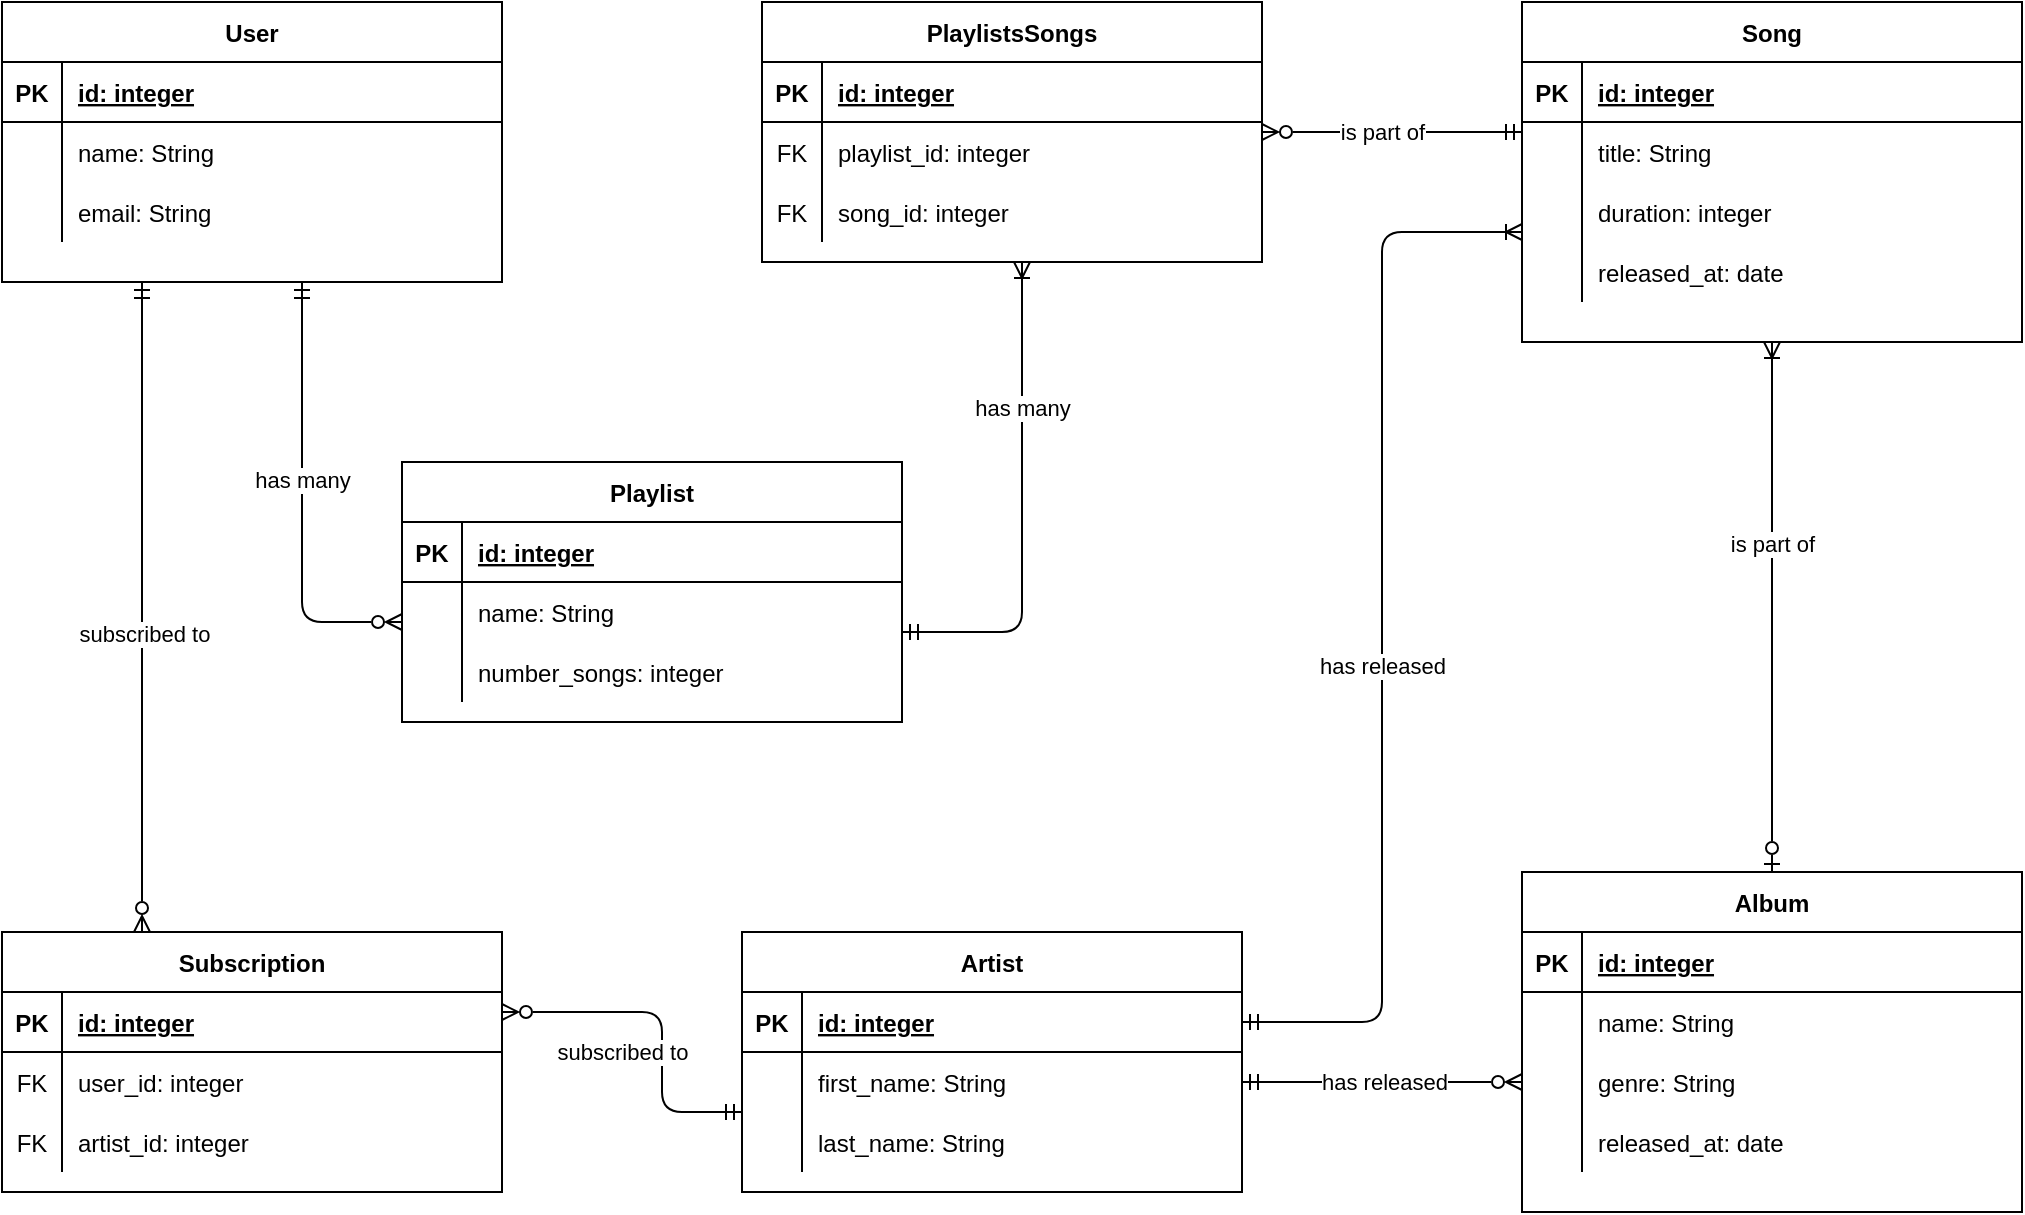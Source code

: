 <mxfile version="20.0.1" type="device"><diagram id="R2lEEEUBdFMjLlhIrx00" name="Page-1"><mxGraphModel dx="942" dy="2177" grid="1" gridSize="10" guides="1" tooltips="1" connect="1" arrows="1" fold="1" page="1" pageScale="1" pageWidth="1169" pageHeight="827" math="0" shadow="0" extFonts="Permanent Marker^https://fonts.googleapis.com/css?family=Permanent+Marker"><root><mxCell id="0"/><mxCell id="1" parent="0"/><mxCell id="C-vyLk0tnHw3VtMMgP7b-12" value="" style="edgeStyle=orthogonalEdgeStyle;endArrow=ERmandOne;startArrow=ERoneToMany;endFill=0;startFill=0;" parent="1" source="kV8Sdbw9ugMpXyiKOWTm-10" target="C-vyLk0tnHw3VtMMgP7b-14" edge="1"><mxGeometry width="100" height="100" relative="1" as="geometry"><mxPoint x="450" y="220" as="sourcePoint"/><mxPoint x="510" y="245" as="targetPoint"/><Array as="points"><mxPoint x="830" y="190"/><mxPoint x="830" y="585"/></Array></mxGeometry></mxCell><mxCell id="kV8Sdbw9ugMpXyiKOWTm-1" value="has released" style="edgeLabel;html=1;align=center;verticalAlign=middle;resizable=0;points=[];" parent="C-vyLk0tnHw3VtMMgP7b-12" vertex="1" connectable="0"><mxGeometry x="0.071" relative="1" as="geometry"><mxPoint as="offset"/></mxGeometry></mxCell><mxCell id="C-vyLk0tnHw3VtMMgP7b-2" value="Song" style="shape=table;startSize=30;container=1;collapsible=1;childLayout=tableLayout;fixedRows=1;rowLines=0;fontStyle=1;align=center;resizeLast=1;" parent="1" vertex="1"><mxGeometry x="900" y="75" width="250" height="170" as="geometry"><mxRectangle x="510" y="50" width="60" height="30" as="alternateBounds"/></mxGeometry></mxCell><mxCell id="C-vyLk0tnHw3VtMMgP7b-3" value="" style="shape=partialRectangle;collapsible=0;dropTarget=0;pointerEvents=0;fillColor=none;points=[[0,0.5],[1,0.5]];portConstraint=eastwest;top=0;left=0;right=0;bottom=1;" parent="C-vyLk0tnHw3VtMMgP7b-2" vertex="1"><mxGeometry y="30" width="250" height="30" as="geometry"/></mxCell><mxCell id="C-vyLk0tnHw3VtMMgP7b-4" value="PK" style="shape=partialRectangle;overflow=hidden;connectable=0;fillColor=none;top=0;left=0;bottom=0;right=0;fontStyle=1;" parent="C-vyLk0tnHw3VtMMgP7b-3" vertex="1"><mxGeometry width="30" height="30" as="geometry"><mxRectangle width="30" height="30" as="alternateBounds"/></mxGeometry></mxCell><mxCell id="C-vyLk0tnHw3VtMMgP7b-5" value="id: integer" style="shape=partialRectangle;overflow=hidden;connectable=0;fillColor=none;top=0;left=0;bottom=0;right=0;align=left;spacingLeft=6;fontStyle=5;" parent="C-vyLk0tnHw3VtMMgP7b-3" vertex="1"><mxGeometry x="30" width="220" height="30" as="geometry"><mxRectangle width="220" height="30" as="alternateBounds"/></mxGeometry></mxCell><mxCell id="C-vyLk0tnHw3VtMMgP7b-6" value="" style="shape=partialRectangle;collapsible=0;dropTarget=0;pointerEvents=0;fillColor=none;points=[[0,0.5],[1,0.5]];portConstraint=eastwest;top=0;left=0;right=0;bottom=0;" parent="C-vyLk0tnHw3VtMMgP7b-2" vertex="1"><mxGeometry y="60" width="250" height="30" as="geometry"/></mxCell><mxCell id="C-vyLk0tnHw3VtMMgP7b-7" value="" style="shape=partialRectangle;overflow=hidden;connectable=0;fillColor=none;top=0;left=0;bottom=0;right=0;" parent="C-vyLk0tnHw3VtMMgP7b-6" vertex="1"><mxGeometry width="30" height="30" as="geometry"><mxRectangle width="30" height="30" as="alternateBounds"/></mxGeometry></mxCell><mxCell id="C-vyLk0tnHw3VtMMgP7b-8" value="title: String" style="shape=partialRectangle;overflow=hidden;connectable=0;fillColor=none;top=0;left=0;bottom=0;right=0;align=left;spacingLeft=6;" parent="C-vyLk0tnHw3VtMMgP7b-6" vertex="1"><mxGeometry x="30" width="220" height="30" as="geometry"><mxRectangle width="220" height="30" as="alternateBounds"/></mxGeometry></mxCell><mxCell id="kV8Sdbw9ugMpXyiKOWTm-10" style="shape=partialRectangle;collapsible=0;dropTarget=0;pointerEvents=0;fillColor=none;points=[[0,0.5],[1,0.5]];portConstraint=eastwest;top=0;left=0;right=0;bottom=0;" parent="C-vyLk0tnHw3VtMMgP7b-2" vertex="1"><mxGeometry y="90" width="250" height="30" as="geometry"/></mxCell><mxCell id="kV8Sdbw9ugMpXyiKOWTm-11" style="shape=partialRectangle;overflow=hidden;connectable=0;fillColor=none;top=0;left=0;bottom=0;right=0;" parent="kV8Sdbw9ugMpXyiKOWTm-10" vertex="1"><mxGeometry width="30" height="30" as="geometry"><mxRectangle width="30" height="30" as="alternateBounds"/></mxGeometry></mxCell><mxCell id="kV8Sdbw9ugMpXyiKOWTm-12" value="duration: integer" style="shape=partialRectangle;overflow=hidden;connectable=0;fillColor=none;top=0;left=0;bottom=0;right=0;align=left;spacingLeft=6;" parent="kV8Sdbw9ugMpXyiKOWTm-10" vertex="1"><mxGeometry x="30" width="220" height="30" as="geometry"><mxRectangle width="220" height="30" as="alternateBounds"/></mxGeometry></mxCell><mxCell id="kV8Sdbw9ugMpXyiKOWTm-13" style="shape=partialRectangle;collapsible=0;dropTarget=0;pointerEvents=0;fillColor=none;points=[[0,0.5],[1,0.5]];portConstraint=eastwest;top=0;left=0;right=0;bottom=0;" parent="C-vyLk0tnHw3VtMMgP7b-2" vertex="1"><mxGeometry y="120" width="250" height="30" as="geometry"/></mxCell><mxCell id="kV8Sdbw9ugMpXyiKOWTm-14" style="shape=partialRectangle;overflow=hidden;connectable=0;fillColor=none;top=0;left=0;bottom=0;right=0;" parent="kV8Sdbw9ugMpXyiKOWTm-13" vertex="1"><mxGeometry width="30" height="30" as="geometry"><mxRectangle width="30" height="30" as="alternateBounds"/></mxGeometry></mxCell><mxCell id="kV8Sdbw9ugMpXyiKOWTm-15" value="released_at: date" style="shape=partialRectangle;overflow=hidden;connectable=0;fillColor=none;top=0;left=0;bottom=0;right=0;align=left;spacingLeft=6;" parent="kV8Sdbw9ugMpXyiKOWTm-13" vertex="1"><mxGeometry x="30" width="220" height="30" as="geometry"><mxRectangle width="220" height="30" as="alternateBounds"/></mxGeometry></mxCell><mxCell id="C-vyLk0tnHw3VtMMgP7b-13" value="Artist" style="shape=table;startSize=30;container=1;collapsible=1;childLayout=tableLayout;fixedRows=1;rowLines=0;fontStyle=1;align=center;resizeLast=1;" parent="1" vertex="1"><mxGeometry x="510" y="540" width="250" height="130" as="geometry"><mxRectangle x="510" y="500" width="60" height="30" as="alternateBounds"/></mxGeometry></mxCell><mxCell id="C-vyLk0tnHw3VtMMgP7b-14" value="" style="shape=partialRectangle;collapsible=0;dropTarget=0;pointerEvents=0;fillColor=none;points=[[0,0.5],[1,0.5]];portConstraint=eastwest;top=0;left=0;right=0;bottom=1;" parent="C-vyLk0tnHw3VtMMgP7b-13" vertex="1"><mxGeometry y="30" width="250" height="30" as="geometry"/></mxCell><mxCell id="C-vyLk0tnHw3VtMMgP7b-15" value="PK" style="shape=partialRectangle;overflow=hidden;connectable=0;fillColor=none;top=0;left=0;bottom=0;right=0;fontStyle=1;" parent="C-vyLk0tnHw3VtMMgP7b-14" vertex="1"><mxGeometry width="30" height="30" as="geometry"><mxRectangle width="30" height="30" as="alternateBounds"/></mxGeometry></mxCell><mxCell id="C-vyLk0tnHw3VtMMgP7b-16" value="id: integer" style="shape=partialRectangle;overflow=hidden;connectable=0;fillColor=none;top=0;left=0;bottom=0;right=0;align=left;spacingLeft=6;fontStyle=5;" parent="C-vyLk0tnHw3VtMMgP7b-14" vertex="1"><mxGeometry x="30" width="220" height="30" as="geometry"><mxRectangle width="220" height="30" as="alternateBounds"/></mxGeometry></mxCell><mxCell id="C-vyLk0tnHw3VtMMgP7b-17" value="" style="shape=partialRectangle;collapsible=0;dropTarget=0;pointerEvents=0;fillColor=none;points=[[0,0.5],[1,0.5]];portConstraint=eastwest;top=0;left=0;right=0;bottom=0;" parent="C-vyLk0tnHw3VtMMgP7b-13" vertex="1"><mxGeometry y="60" width="250" height="30" as="geometry"/></mxCell><mxCell id="C-vyLk0tnHw3VtMMgP7b-18" value="" style="shape=partialRectangle;overflow=hidden;connectable=0;fillColor=none;top=0;left=0;bottom=0;right=0;" parent="C-vyLk0tnHw3VtMMgP7b-17" vertex="1"><mxGeometry width="30" height="30" as="geometry"><mxRectangle width="30" height="30" as="alternateBounds"/></mxGeometry></mxCell><mxCell id="C-vyLk0tnHw3VtMMgP7b-19" value="first_name: String" style="shape=partialRectangle;overflow=hidden;connectable=0;fillColor=none;top=0;left=0;bottom=0;right=0;align=left;spacingLeft=6;" parent="C-vyLk0tnHw3VtMMgP7b-17" vertex="1"><mxGeometry x="30" width="220" height="30" as="geometry"><mxRectangle width="220" height="30" as="alternateBounds"/></mxGeometry></mxCell><mxCell id="RngXThCkrlaQho0DyieS-1" style="shape=partialRectangle;collapsible=0;dropTarget=0;pointerEvents=0;fillColor=none;points=[[0,0.5],[1,0.5]];portConstraint=eastwest;top=0;left=0;right=0;bottom=0;" parent="C-vyLk0tnHw3VtMMgP7b-13" vertex="1"><mxGeometry y="90" width="250" height="30" as="geometry"/></mxCell><mxCell id="RngXThCkrlaQho0DyieS-2" style="shape=partialRectangle;overflow=hidden;connectable=0;fillColor=none;top=0;left=0;bottom=0;right=0;" parent="RngXThCkrlaQho0DyieS-1" vertex="1"><mxGeometry width="30" height="30" as="geometry"><mxRectangle width="30" height="30" as="alternateBounds"/></mxGeometry></mxCell><mxCell id="RngXThCkrlaQho0DyieS-3" value="last_name: String" style="shape=partialRectangle;overflow=hidden;connectable=0;fillColor=none;top=0;left=0;bottom=0;right=0;align=left;spacingLeft=6;" parent="RngXThCkrlaQho0DyieS-1" vertex="1"><mxGeometry x="30" width="220" height="30" as="geometry"><mxRectangle width="220" height="30" as="alternateBounds"/></mxGeometry></mxCell><mxCell id="C-vyLk0tnHw3VtMMgP7b-23" value="User" style="shape=table;startSize=30;container=1;collapsible=1;childLayout=tableLayout;fixedRows=1;rowLines=0;fontStyle=1;align=center;resizeLast=1;" parent="1" vertex="1"><mxGeometry x="140" y="75" width="250" height="140" as="geometry"><mxRectangle x="90" y="50" width="60" height="30" as="alternateBounds"/></mxGeometry></mxCell><mxCell id="C-vyLk0tnHw3VtMMgP7b-24" value="" style="shape=partialRectangle;collapsible=0;dropTarget=0;pointerEvents=0;fillColor=none;points=[[0,0.5],[1,0.5]];portConstraint=eastwest;top=0;left=0;right=0;bottom=1;" parent="C-vyLk0tnHw3VtMMgP7b-23" vertex="1"><mxGeometry y="30" width="250" height="30" as="geometry"/></mxCell><mxCell id="C-vyLk0tnHw3VtMMgP7b-25" value="PK" style="shape=partialRectangle;overflow=hidden;connectable=0;fillColor=none;top=0;left=0;bottom=0;right=0;fontStyle=1;" parent="C-vyLk0tnHw3VtMMgP7b-24" vertex="1"><mxGeometry width="30" height="30" as="geometry"><mxRectangle width="30" height="30" as="alternateBounds"/></mxGeometry></mxCell><mxCell id="C-vyLk0tnHw3VtMMgP7b-26" value="id: integer" style="shape=partialRectangle;overflow=hidden;connectable=0;fillColor=none;top=0;left=0;bottom=0;right=0;align=left;spacingLeft=6;fontStyle=5;" parent="C-vyLk0tnHw3VtMMgP7b-24" vertex="1"><mxGeometry x="30" width="220" height="30" as="geometry"><mxRectangle width="220" height="30" as="alternateBounds"/></mxGeometry></mxCell><mxCell id="C-vyLk0tnHw3VtMMgP7b-27" value="" style="shape=partialRectangle;collapsible=0;dropTarget=0;pointerEvents=0;fillColor=none;points=[[0,0.5],[1,0.5]];portConstraint=eastwest;top=0;left=0;right=0;bottom=0;" parent="C-vyLk0tnHw3VtMMgP7b-23" vertex="1"><mxGeometry y="60" width="250" height="30" as="geometry"/></mxCell><mxCell id="C-vyLk0tnHw3VtMMgP7b-28" value="" style="shape=partialRectangle;overflow=hidden;connectable=0;fillColor=none;top=0;left=0;bottom=0;right=0;" parent="C-vyLk0tnHw3VtMMgP7b-27" vertex="1"><mxGeometry width="30" height="30" as="geometry"><mxRectangle width="30" height="30" as="alternateBounds"/></mxGeometry></mxCell><mxCell id="C-vyLk0tnHw3VtMMgP7b-29" value="name: String" style="shape=partialRectangle;overflow=hidden;connectable=0;fillColor=none;top=0;left=0;bottom=0;right=0;align=left;spacingLeft=6;" parent="C-vyLk0tnHw3VtMMgP7b-27" vertex="1"><mxGeometry x="30" width="220" height="30" as="geometry"><mxRectangle width="220" height="30" as="alternateBounds"/></mxGeometry></mxCell><mxCell id="kV8Sdbw9ugMpXyiKOWTm-16" style="shape=partialRectangle;collapsible=0;dropTarget=0;pointerEvents=0;fillColor=none;points=[[0,0.5],[1,0.5]];portConstraint=eastwest;top=0;left=0;right=0;bottom=0;" parent="C-vyLk0tnHw3VtMMgP7b-23" vertex="1"><mxGeometry y="90" width="250" height="30" as="geometry"/></mxCell><mxCell id="kV8Sdbw9ugMpXyiKOWTm-17" style="shape=partialRectangle;overflow=hidden;connectable=0;fillColor=none;top=0;left=0;bottom=0;right=0;" parent="kV8Sdbw9ugMpXyiKOWTm-16" vertex="1"><mxGeometry width="30" height="30" as="geometry"><mxRectangle width="30" height="30" as="alternateBounds"/></mxGeometry></mxCell><mxCell id="kV8Sdbw9ugMpXyiKOWTm-18" value="email: String" style="shape=partialRectangle;overflow=hidden;connectable=0;fillColor=none;top=0;left=0;bottom=0;right=0;align=left;spacingLeft=6;" parent="kV8Sdbw9ugMpXyiKOWTm-16" vertex="1"><mxGeometry x="30" width="220" height="30" as="geometry"><mxRectangle width="220" height="30" as="alternateBounds"/></mxGeometry></mxCell><mxCell id="H-wDQMIudCwn6g9gnVCs-1" value="Playlist" style="shape=table;startSize=30;container=1;collapsible=1;childLayout=tableLayout;fixedRows=1;rowLines=0;fontStyle=1;align=center;resizeLast=1;" parent="1" vertex="1"><mxGeometry x="340" y="305" width="250" height="130" as="geometry"><mxRectangle x="340" y="340" width="70" height="30" as="alternateBounds"/></mxGeometry></mxCell><mxCell id="H-wDQMIudCwn6g9gnVCs-2" value="" style="shape=partialRectangle;collapsible=0;dropTarget=0;pointerEvents=0;fillColor=none;points=[[0,0.5],[1,0.5]];portConstraint=eastwest;top=0;left=0;right=0;bottom=1;" parent="H-wDQMIudCwn6g9gnVCs-1" vertex="1"><mxGeometry y="30" width="250" height="30" as="geometry"/></mxCell><mxCell id="H-wDQMIudCwn6g9gnVCs-3" value="PK" style="shape=partialRectangle;overflow=hidden;connectable=0;fillColor=none;top=0;left=0;bottom=0;right=0;fontStyle=1;" parent="H-wDQMIudCwn6g9gnVCs-2" vertex="1"><mxGeometry width="30" height="30" as="geometry"><mxRectangle width="30" height="30" as="alternateBounds"/></mxGeometry></mxCell><mxCell id="H-wDQMIudCwn6g9gnVCs-4" value="id: integer" style="shape=partialRectangle;overflow=hidden;connectable=0;fillColor=none;top=0;left=0;bottom=0;right=0;align=left;spacingLeft=6;fontStyle=5;" parent="H-wDQMIudCwn6g9gnVCs-2" vertex="1"><mxGeometry x="30" width="220" height="30" as="geometry"><mxRectangle width="220" height="30" as="alternateBounds"/></mxGeometry></mxCell><mxCell id="H-wDQMIudCwn6g9gnVCs-5" value="" style="shape=partialRectangle;collapsible=0;dropTarget=0;pointerEvents=0;fillColor=none;points=[[0,0.5],[1,0.5]];portConstraint=eastwest;top=0;left=0;right=0;bottom=0;" parent="H-wDQMIudCwn6g9gnVCs-1" vertex="1"><mxGeometry y="60" width="250" height="30" as="geometry"/></mxCell><mxCell id="H-wDQMIudCwn6g9gnVCs-6" value="" style="shape=partialRectangle;overflow=hidden;connectable=0;fillColor=none;top=0;left=0;bottom=0;right=0;" parent="H-wDQMIudCwn6g9gnVCs-5" vertex="1"><mxGeometry width="30" height="30" as="geometry"><mxRectangle width="30" height="30" as="alternateBounds"/></mxGeometry></mxCell><mxCell id="H-wDQMIudCwn6g9gnVCs-7" value="name: String" style="shape=partialRectangle;overflow=hidden;connectable=0;fillColor=none;top=0;left=0;bottom=0;right=0;align=left;spacingLeft=6;" parent="H-wDQMIudCwn6g9gnVCs-5" vertex="1"><mxGeometry x="30" width="220" height="30" as="geometry"><mxRectangle width="220" height="30" as="alternateBounds"/></mxGeometry></mxCell><mxCell id="H-P_MsfI3a0LHLXamiQB-37" style="shape=partialRectangle;collapsible=0;dropTarget=0;pointerEvents=0;fillColor=none;points=[[0,0.5],[1,0.5]];portConstraint=eastwest;top=0;left=0;right=0;bottom=0;" parent="H-wDQMIudCwn6g9gnVCs-1" vertex="1"><mxGeometry y="90" width="250" height="30" as="geometry"/></mxCell><mxCell id="H-P_MsfI3a0LHLXamiQB-38" style="shape=partialRectangle;overflow=hidden;connectable=0;fillColor=none;top=0;left=0;bottom=0;right=0;" parent="H-P_MsfI3a0LHLXamiQB-37" vertex="1"><mxGeometry width="30" height="30" as="geometry"><mxRectangle width="30" height="30" as="alternateBounds"/></mxGeometry></mxCell><mxCell id="H-P_MsfI3a0LHLXamiQB-39" value="number_songs: integer" style="shape=partialRectangle;overflow=hidden;connectable=0;fillColor=none;top=0;left=0;bottom=0;right=0;align=left;spacingLeft=6;" parent="H-P_MsfI3a0LHLXamiQB-37" vertex="1"><mxGeometry x="30" width="220" height="30" as="geometry"><mxRectangle width="220" height="30" as="alternateBounds"/></mxGeometry></mxCell><mxCell id="H-wDQMIudCwn6g9gnVCs-11" value="Subscription" style="shape=table;startSize=30;container=1;collapsible=1;childLayout=tableLayout;fixedRows=1;rowLines=0;fontStyle=1;align=center;resizeLast=1;" parent="1" vertex="1"><mxGeometry x="140" y="540" width="250" height="130" as="geometry"><mxRectangle x="90" y="500" width="100" height="30" as="alternateBounds"/></mxGeometry></mxCell><mxCell id="H-P_MsfI3a0LHLXamiQB-31" style="shape=partialRectangle;collapsible=0;dropTarget=0;pointerEvents=0;fillColor=none;points=[[0,0.5],[1,0.5]];portConstraint=eastwest;top=0;left=0;right=0;bottom=1;" parent="H-wDQMIudCwn6g9gnVCs-11" vertex="1"><mxGeometry y="30" width="250" height="30" as="geometry"/></mxCell><mxCell id="H-P_MsfI3a0LHLXamiQB-32" value="PK" style="shape=partialRectangle;overflow=hidden;connectable=0;fillColor=none;top=0;left=0;bottom=0;right=0;fontStyle=1;" parent="H-P_MsfI3a0LHLXamiQB-31" vertex="1"><mxGeometry width="30" height="30" as="geometry"><mxRectangle width="30" height="30" as="alternateBounds"/></mxGeometry></mxCell><mxCell id="H-P_MsfI3a0LHLXamiQB-33" value="id: integer" style="shape=partialRectangle;overflow=hidden;connectable=0;fillColor=none;top=0;left=0;bottom=0;right=0;align=left;spacingLeft=6;fontStyle=5;" parent="H-P_MsfI3a0LHLXamiQB-31" vertex="1"><mxGeometry x="30" width="220" height="30" as="geometry"><mxRectangle width="220" height="30" as="alternateBounds"/></mxGeometry></mxCell><mxCell id="H-wDQMIudCwn6g9gnVCs-15" value="" style="shape=partialRectangle;collapsible=0;dropTarget=0;pointerEvents=0;fillColor=none;points=[[0,0.5],[1,0.5]];portConstraint=eastwest;top=0;left=0;right=0;bottom=0;" parent="H-wDQMIudCwn6g9gnVCs-11" vertex="1"><mxGeometry y="60" width="250" height="30" as="geometry"/></mxCell><mxCell id="H-wDQMIudCwn6g9gnVCs-16" value="FK" style="shape=partialRectangle;overflow=hidden;connectable=0;fillColor=none;top=0;left=0;bottom=0;right=0;" parent="H-wDQMIudCwn6g9gnVCs-15" vertex="1"><mxGeometry width="30" height="30" as="geometry"><mxRectangle width="30" height="30" as="alternateBounds"/></mxGeometry></mxCell><mxCell id="H-wDQMIudCwn6g9gnVCs-17" value="user_id: integer" style="shape=partialRectangle;overflow=hidden;connectable=0;fillColor=none;top=0;left=0;bottom=0;right=0;align=left;spacingLeft=6;" parent="H-wDQMIudCwn6g9gnVCs-15" vertex="1"><mxGeometry x="30" width="220" height="30" as="geometry"><mxRectangle width="220" height="30" as="alternateBounds"/></mxGeometry></mxCell><mxCell id="H-P_MsfI3a0LHLXamiQB-34" style="shape=partialRectangle;collapsible=0;dropTarget=0;pointerEvents=0;fillColor=none;points=[[0,0.5],[1,0.5]];portConstraint=eastwest;top=0;left=0;right=0;bottom=0;" parent="H-wDQMIudCwn6g9gnVCs-11" vertex="1"><mxGeometry y="90" width="250" height="30" as="geometry"/></mxCell><mxCell id="H-P_MsfI3a0LHLXamiQB-35" value="FK" style="shape=partialRectangle;overflow=hidden;connectable=0;fillColor=none;top=0;left=0;bottom=0;right=0;" parent="H-P_MsfI3a0LHLXamiQB-34" vertex="1"><mxGeometry width="30" height="30" as="geometry"><mxRectangle width="30" height="30" as="alternateBounds"/></mxGeometry></mxCell><mxCell id="H-P_MsfI3a0LHLXamiQB-36" value="artist_id: integer" style="shape=partialRectangle;overflow=hidden;connectable=0;fillColor=none;top=0;left=0;bottom=0;right=0;align=left;spacingLeft=6;" parent="H-P_MsfI3a0LHLXamiQB-34" vertex="1"><mxGeometry x="30" width="220" height="30" as="geometry"><mxRectangle width="220" height="30" as="alternateBounds"/></mxGeometry></mxCell><mxCell id="H-wDQMIudCwn6g9gnVCs-24" value="" style="edgeStyle=orthogonalEdgeStyle;endArrow=ERmandOne;startArrow=ERzeroToMany;endFill=0;startFill=0;" parent="1" source="H-wDQMIudCwn6g9gnVCs-1" target="C-vyLk0tnHw3VtMMgP7b-23" edge="1"><mxGeometry width="100" height="100" relative="1" as="geometry"><mxPoint x="508.5" y="253.13" as="sourcePoint"/><mxPoint x="300" y="260" as="targetPoint"/><Array as="points"><mxPoint x="290" y="385"/></Array></mxGeometry></mxCell><mxCell id="kV8Sdbw9ugMpXyiKOWTm-4" value="has many" style="edgeLabel;html=1;align=center;verticalAlign=middle;resizable=0;points=[];" parent="H-wDQMIudCwn6g9gnVCs-24" vertex="1" connectable="0"><mxGeometry x="0.098" relative="1" as="geometry"><mxPoint as="offset"/></mxGeometry></mxCell><mxCell id="H-wDQMIudCwn6g9gnVCs-26" value="" style="edgeStyle=orthogonalEdgeStyle;endArrow=ERoneToMany;startArrow=ERmandOne;endFill=0;startFill=0;" parent="1" source="H-wDQMIudCwn6g9gnVCs-1" target="5ed19BiHrr_EsOUisfjE-1" edge="1"><mxGeometry width="100" height="100" relative="1" as="geometry"><mxPoint x="600" y="430" as="sourcePoint"/><mxPoint x="690" y="290" as="targetPoint"/><Array as="points"><mxPoint x="650" y="390"/></Array></mxGeometry></mxCell><mxCell id="kV8Sdbw9ugMpXyiKOWTm-3" value="has many" style="edgeLabel;html=1;align=center;verticalAlign=middle;resizable=0;points=[];" parent="H-wDQMIudCwn6g9gnVCs-26" vertex="1" connectable="0"><mxGeometry x="-0.041" relative="1" as="geometry"><mxPoint y="-55" as="offset"/></mxGeometry></mxCell><mxCell id="H-wDQMIudCwn6g9gnVCs-27" value="" style="edgeStyle=orthogonalEdgeStyle;endArrow=ERmandOne;startArrow=ERzeroToMany;endFill=0;startFill=0;" parent="1" source="H-wDQMIudCwn6g9gnVCs-11" target="C-vyLk0tnHw3VtMMgP7b-23" edge="1"><mxGeometry width="100" height="100" relative="1" as="geometry"><mxPoint x="458.5" y="598.46" as="sourcePoint"/><mxPoint x="210" y="260" as="targetPoint"/><Array as="points"><mxPoint x="210" y="360"/><mxPoint x="210" y="360"/></Array></mxGeometry></mxCell><mxCell id="kV8Sdbw9ugMpXyiKOWTm-22" value="subscribed to" style="edgeLabel;html=1;align=center;verticalAlign=middle;resizable=0;points=[];" parent="H-wDQMIudCwn6g9gnVCs-27" vertex="1" connectable="0"><mxGeometry x="-0.079" y="-1" relative="1" as="geometry"><mxPoint as="offset"/></mxGeometry></mxCell><mxCell id="H-wDQMIudCwn6g9gnVCs-32" value="" style="edgeStyle=orthogonalEdgeStyle;endArrow=ERmandOne;startArrow=ERzeroToMany;endFill=0;startFill=0;" parent="1" source="H-wDQMIudCwn6g9gnVCs-11" target="C-vyLk0tnHw3VtMMgP7b-13" edge="1"><mxGeometry width="100" height="100" relative="1" as="geometry"><mxPoint x="240" y="550" as="sourcePoint"/><mxPoint x="220" y="270" as="targetPoint"/><Array as="points"><mxPoint x="470" y="580"/><mxPoint x="470" y="630"/></Array></mxGeometry></mxCell><mxCell id="kV8Sdbw9ugMpXyiKOWTm-2" value="subscribed to" style="edgeLabel;html=1;align=center;verticalAlign=middle;resizable=0;points=[];" parent="H-wDQMIudCwn6g9gnVCs-32" vertex="1" connectable="0"><mxGeometry x="-0.102" y="-1" relative="1" as="geometry"><mxPoint x="-17" y="19" as="offset"/></mxGeometry></mxCell><mxCell id="H-P_MsfI3a0LHLXamiQB-1" value="Album" style="shape=table;startSize=30;container=1;collapsible=1;childLayout=tableLayout;fixedRows=1;rowLines=0;fontStyle=1;align=center;resizeLast=1;" parent="1" vertex="1"><mxGeometry x="900" y="510" width="250" height="170" as="geometry"><mxRectangle x="880" y="230" width="60" height="30" as="alternateBounds"/></mxGeometry></mxCell><mxCell id="H-P_MsfI3a0LHLXamiQB-2" value="" style="shape=partialRectangle;collapsible=0;dropTarget=0;pointerEvents=0;fillColor=none;points=[[0,0.5],[1,0.5]];portConstraint=eastwest;top=0;left=0;right=0;bottom=1;" parent="H-P_MsfI3a0LHLXamiQB-1" vertex="1"><mxGeometry y="30" width="250" height="30" as="geometry"/></mxCell><mxCell id="H-P_MsfI3a0LHLXamiQB-3" value="PK" style="shape=partialRectangle;overflow=hidden;connectable=0;fillColor=none;top=0;left=0;bottom=0;right=0;fontStyle=1;" parent="H-P_MsfI3a0LHLXamiQB-2" vertex="1"><mxGeometry width="30" height="30" as="geometry"><mxRectangle width="30" height="30" as="alternateBounds"/></mxGeometry></mxCell><mxCell id="H-P_MsfI3a0LHLXamiQB-4" value="id: integer" style="shape=partialRectangle;overflow=hidden;connectable=0;fillColor=none;top=0;left=0;bottom=0;right=0;align=left;spacingLeft=6;fontStyle=5;" parent="H-P_MsfI3a0LHLXamiQB-2" vertex="1"><mxGeometry x="30" width="220" height="30" as="geometry"><mxRectangle width="220" height="30" as="alternateBounds"/></mxGeometry></mxCell><mxCell id="H-P_MsfI3a0LHLXamiQB-5" value="" style="shape=partialRectangle;collapsible=0;dropTarget=0;pointerEvents=0;fillColor=none;points=[[0,0.5],[1,0.5]];portConstraint=eastwest;top=0;left=0;right=0;bottom=0;" parent="H-P_MsfI3a0LHLXamiQB-1" vertex="1"><mxGeometry y="60" width="250" height="30" as="geometry"/></mxCell><mxCell id="H-P_MsfI3a0LHLXamiQB-6" value="" style="shape=partialRectangle;overflow=hidden;connectable=0;fillColor=none;top=0;left=0;bottom=0;right=0;" parent="H-P_MsfI3a0LHLXamiQB-5" vertex="1"><mxGeometry width="30" height="30" as="geometry"><mxRectangle width="30" height="30" as="alternateBounds"/></mxGeometry></mxCell><mxCell id="H-P_MsfI3a0LHLXamiQB-7" value="name: String" style="shape=partialRectangle;overflow=hidden;connectable=0;fillColor=none;top=0;left=0;bottom=0;right=0;align=left;spacingLeft=6;" parent="H-P_MsfI3a0LHLXamiQB-5" vertex="1"><mxGeometry x="30" width="220" height="30" as="geometry"><mxRectangle width="220" height="30" as="alternateBounds"/></mxGeometry></mxCell><mxCell id="H-P_MsfI3a0LHLXamiQB-11" style="shape=partialRectangle;collapsible=0;dropTarget=0;pointerEvents=0;fillColor=none;points=[[0,0.5],[1,0.5]];portConstraint=eastwest;top=0;left=0;right=0;bottom=0;" parent="H-P_MsfI3a0LHLXamiQB-1" vertex="1"><mxGeometry y="90" width="250" height="30" as="geometry"/></mxCell><mxCell id="H-P_MsfI3a0LHLXamiQB-12" style="shape=partialRectangle;overflow=hidden;connectable=0;fillColor=none;top=0;left=0;bottom=0;right=0;" parent="H-P_MsfI3a0LHLXamiQB-11" vertex="1"><mxGeometry width="30" height="30" as="geometry"><mxRectangle width="30" height="30" as="alternateBounds"/></mxGeometry></mxCell><mxCell id="H-P_MsfI3a0LHLXamiQB-13" value="genre: String" style="shape=partialRectangle;overflow=hidden;connectable=0;fillColor=none;top=0;left=0;bottom=0;right=0;align=left;spacingLeft=6;" parent="H-P_MsfI3a0LHLXamiQB-11" vertex="1"><mxGeometry x="30" width="220" height="30" as="geometry"><mxRectangle width="220" height="30" as="alternateBounds"/></mxGeometry></mxCell><mxCell id="H-P_MsfI3a0LHLXamiQB-14" style="shape=partialRectangle;collapsible=0;dropTarget=0;pointerEvents=0;fillColor=none;points=[[0,0.5],[1,0.5]];portConstraint=eastwest;top=0;left=0;right=0;bottom=0;" parent="H-P_MsfI3a0LHLXamiQB-1" vertex="1"><mxGeometry y="120" width="250" height="30" as="geometry"/></mxCell><mxCell id="H-P_MsfI3a0LHLXamiQB-15" style="shape=partialRectangle;overflow=hidden;connectable=0;fillColor=none;top=0;left=0;bottom=0;right=0;" parent="H-P_MsfI3a0LHLXamiQB-14" vertex="1"><mxGeometry width="30" height="30" as="geometry"><mxRectangle width="30" height="30" as="alternateBounds"/></mxGeometry></mxCell><mxCell id="H-P_MsfI3a0LHLXamiQB-16" value="released_at: date" style="shape=partialRectangle;overflow=hidden;connectable=0;fillColor=none;top=0;left=0;bottom=0;right=0;align=left;spacingLeft=6;" parent="H-P_MsfI3a0LHLXamiQB-14" vertex="1"><mxGeometry x="30" width="220" height="30" as="geometry"><mxRectangle width="220" height="30" as="alternateBounds"/></mxGeometry></mxCell><mxCell id="H-P_MsfI3a0LHLXamiQB-17" style="edgeStyle=orthogonalEdgeStyle;rounded=1;orthogonalLoop=1;jettySize=auto;html=1;startArrow=ERoneToMany;startFill=0;endArrow=ERzeroToOne;endFill=0;" parent="1" source="C-vyLk0tnHw3VtMMgP7b-2" target="H-P_MsfI3a0LHLXamiQB-1" edge="1"><mxGeometry relative="1" as="geometry"><Array as="points"><mxPoint x="965" y="130"/></Array></mxGeometry></mxCell><mxCell id="H-P_MsfI3a0LHLXamiQB-23" value="is part of" style="edgeLabel;html=1;align=center;verticalAlign=middle;resizable=0;points=[];" parent="H-P_MsfI3a0LHLXamiQB-17" vertex="1" connectable="0"><mxGeometry x="-0.236" relative="1" as="geometry"><mxPoint as="offset"/></mxGeometry></mxCell><mxCell id="H-P_MsfI3a0LHLXamiQB-22" style="edgeStyle=orthogonalEdgeStyle;rounded=1;orthogonalLoop=1;jettySize=auto;html=1;startArrow=ERmandOne;startFill=0;endArrow=ERzeroToMany;endFill=0;" parent="1" source="C-vyLk0tnHw3VtMMgP7b-17" target="H-P_MsfI3a0LHLXamiQB-1" edge="1"><mxGeometry relative="1" as="geometry"><Array as="points"><mxPoint x="965" y="615"/></Array></mxGeometry></mxCell><mxCell id="H-P_MsfI3a0LHLXamiQB-24" value="has released" style="edgeLabel;html=1;align=center;verticalAlign=middle;resizable=0;points=[];" parent="H-P_MsfI3a0LHLXamiQB-22" vertex="1" connectable="0"><mxGeometry x="-0.438" y="1" relative="1" as="geometry"><mxPoint x="31" y="1" as="offset"/></mxGeometry></mxCell><mxCell id="5ed19BiHrr_EsOUisfjE-1" value="PlaylistsSongs" style="shape=table;startSize=30;container=1;collapsible=1;childLayout=tableLayout;fixedRows=1;rowLines=0;fontStyle=1;align=center;resizeLast=1;" vertex="1" parent="1"><mxGeometry x="520" y="75" width="250" height="130" as="geometry"><mxRectangle x="340" y="340" width="70" height="30" as="alternateBounds"/></mxGeometry></mxCell><mxCell id="5ed19BiHrr_EsOUisfjE-2" value="" style="shape=partialRectangle;collapsible=0;dropTarget=0;pointerEvents=0;fillColor=none;points=[[0,0.5],[1,0.5]];portConstraint=eastwest;top=0;left=0;right=0;bottom=1;" vertex="1" parent="5ed19BiHrr_EsOUisfjE-1"><mxGeometry y="30" width="250" height="30" as="geometry"/></mxCell><mxCell id="5ed19BiHrr_EsOUisfjE-3" value="PK" style="shape=partialRectangle;overflow=hidden;connectable=0;fillColor=none;top=0;left=0;bottom=0;right=0;fontStyle=1;" vertex="1" parent="5ed19BiHrr_EsOUisfjE-2"><mxGeometry width="30" height="30" as="geometry"><mxRectangle width="30" height="30" as="alternateBounds"/></mxGeometry></mxCell><mxCell id="5ed19BiHrr_EsOUisfjE-4" value="id: integer" style="shape=partialRectangle;overflow=hidden;connectable=0;fillColor=none;top=0;left=0;bottom=0;right=0;align=left;spacingLeft=6;fontStyle=5;" vertex="1" parent="5ed19BiHrr_EsOUisfjE-2"><mxGeometry x="30" width="220" height="30" as="geometry"><mxRectangle width="220" height="30" as="alternateBounds"/></mxGeometry></mxCell><mxCell id="5ed19BiHrr_EsOUisfjE-5" value="" style="shape=partialRectangle;collapsible=0;dropTarget=0;pointerEvents=0;fillColor=none;points=[[0,0.5],[1,0.5]];portConstraint=eastwest;top=0;left=0;right=0;bottom=0;" vertex="1" parent="5ed19BiHrr_EsOUisfjE-1"><mxGeometry y="60" width="250" height="30" as="geometry"/></mxCell><mxCell id="5ed19BiHrr_EsOUisfjE-6" value="FK" style="shape=partialRectangle;overflow=hidden;connectable=0;fillColor=none;top=0;left=0;bottom=0;right=0;" vertex="1" parent="5ed19BiHrr_EsOUisfjE-5"><mxGeometry width="30" height="30" as="geometry"><mxRectangle width="30" height="30" as="alternateBounds"/></mxGeometry></mxCell><mxCell id="5ed19BiHrr_EsOUisfjE-7" value="playlist_id: integer" style="shape=partialRectangle;overflow=hidden;connectable=0;fillColor=none;top=0;left=0;bottom=0;right=0;align=left;spacingLeft=6;" vertex="1" parent="5ed19BiHrr_EsOUisfjE-5"><mxGeometry x="30" width="220" height="30" as="geometry"><mxRectangle width="220" height="30" as="alternateBounds"/></mxGeometry></mxCell><mxCell id="5ed19BiHrr_EsOUisfjE-8" style="shape=partialRectangle;collapsible=0;dropTarget=0;pointerEvents=0;fillColor=none;points=[[0,0.5],[1,0.5]];portConstraint=eastwest;top=0;left=0;right=0;bottom=0;" vertex="1" parent="5ed19BiHrr_EsOUisfjE-1"><mxGeometry y="90" width="250" height="30" as="geometry"/></mxCell><mxCell id="5ed19BiHrr_EsOUisfjE-9" value="FK" style="shape=partialRectangle;overflow=hidden;connectable=0;fillColor=none;top=0;left=0;bottom=0;right=0;" vertex="1" parent="5ed19BiHrr_EsOUisfjE-8"><mxGeometry width="30" height="30" as="geometry"><mxRectangle width="30" height="30" as="alternateBounds"/></mxGeometry></mxCell><mxCell id="5ed19BiHrr_EsOUisfjE-10" value="song_id: integer" style="shape=partialRectangle;overflow=hidden;connectable=0;fillColor=none;top=0;left=0;bottom=0;right=0;align=left;spacingLeft=6;" vertex="1" parent="5ed19BiHrr_EsOUisfjE-8"><mxGeometry x="30" width="220" height="30" as="geometry"><mxRectangle width="220" height="30" as="alternateBounds"/></mxGeometry></mxCell><mxCell id="5ed19BiHrr_EsOUisfjE-11" style="edgeStyle=orthogonalEdgeStyle;rounded=1;orthogonalLoop=1;jettySize=auto;html=1;startArrow=ERzeroToMany;startFill=0;endArrow=ERmandOne;endFill=0;" edge="1" parent="1" source="5ed19BiHrr_EsOUisfjE-5" target="C-vyLk0tnHw3VtMMgP7b-2"><mxGeometry relative="1" as="geometry"><Array as="points"><mxPoint x="840" y="140"/><mxPoint x="840" y="140"/></Array></mxGeometry></mxCell><mxCell id="5ed19BiHrr_EsOUisfjE-12" value="is part of" style="edgeLabel;html=1;align=center;verticalAlign=middle;resizable=0;points=[];" vertex="1" connectable="0" parent="5ed19BiHrr_EsOUisfjE-11"><mxGeometry x="-0.167" y="-3" relative="1" as="geometry"><mxPoint x="6" y="-3" as="offset"/></mxGeometry></mxCell></root></mxGraphModel></diagram></mxfile>